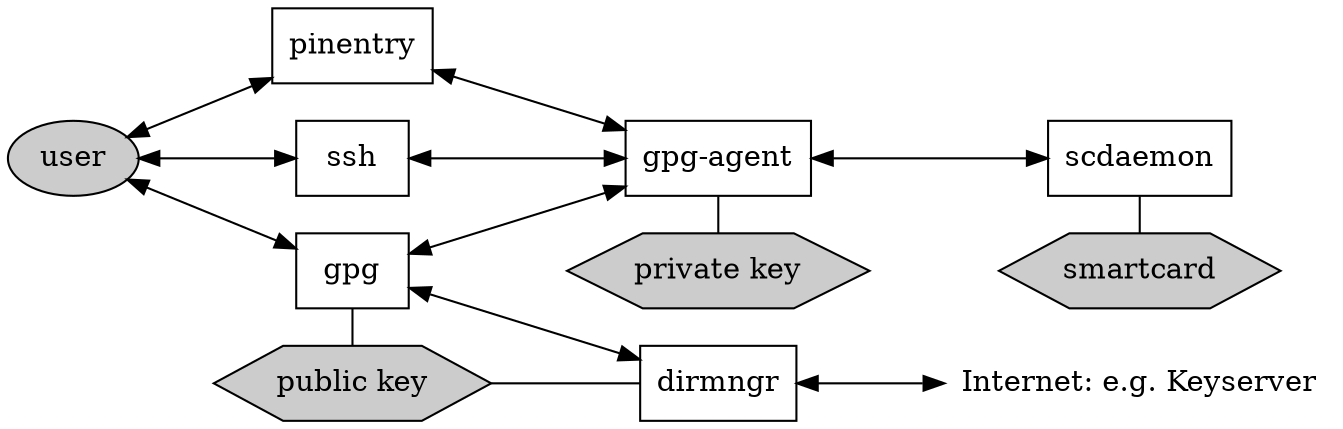 digraph gnupg2 {
        rankdir = LR;
        newrank = false;
        user [label="user", style="solid,filled", fillcolor="#cccccc"];

        internet [label="Internet: e.g. Keyserver", shape=plaintext];

        pubkey [label="public key", shape=hexagon, style="solid,filled", fillcolor="#cccccc"];
        privkey [label="private key", shape=hexagon, style="solid,filled", fillcolor="#cccccc"];
        smartcard [label="smartcard", shape=hexagon, style="solid,filled", fillcolor="#cccccc"];

        pinentry [label="pinentry", shape=box];
        ssh [label="ssh", shape=box];
        gpg [label="gpg", shape=box];
        dirmngr [label="dirmngr", shape=box];
        gpgagent [label="gpg-agent", shape=box];
        scdaemon [label="scdaemon", shape=box];

        { rank = same; pinentry; ssh; gpg; pubkey };
        { rank = same; gpgagent; dirmngr; privkey; };
        { rank = same; scdaemon; smartcard; internet; };

        user -> pinentry [ dir = both] ;
        pinentry -> gpgagent [ dir = both] ;

        user -> ssh [ dir = both] ;
        ssh -> gpgagent [ dir = both] ;

        user -> gpg [ dir = both] ;
        gpg -> gpgagent [ dir = both] ;

        gpgagent -> privkey [arrowhead = none];
        gpgagent -> scdaemon [ dir = both] ;

        scdaemon -> smartcard [arrowhead = none];

        gpg  -> pubkey  [arrowhead = none];
        gpg  -> dirmngr [dir = both];
        pubkey -> dirmngr [arrowhead = none];
        dirmngr -> internet [dir = both];
}